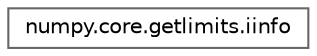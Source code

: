 digraph "Graphical Class Hierarchy"
{
 // LATEX_PDF_SIZE
  bgcolor="transparent";
  edge [fontname=Helvetica,fontsize=10,labelfontname=Helvetica,labelfontsize=10];
  node [fontname=Helvetica,fontsize=10,shape=box,height=0.2,width=0.4];
  rankdir="LR";
  Node0 [id="Node000000",label="numpy.core.getlimits.iinfo",height=0.2,width=0.4,color="grey40", fillcolor="white", style="filled",URL="$d4/dab/classnumpy_1_1core_1_1getlimits_1_1iinfo.html",tooltip=" "];
}
